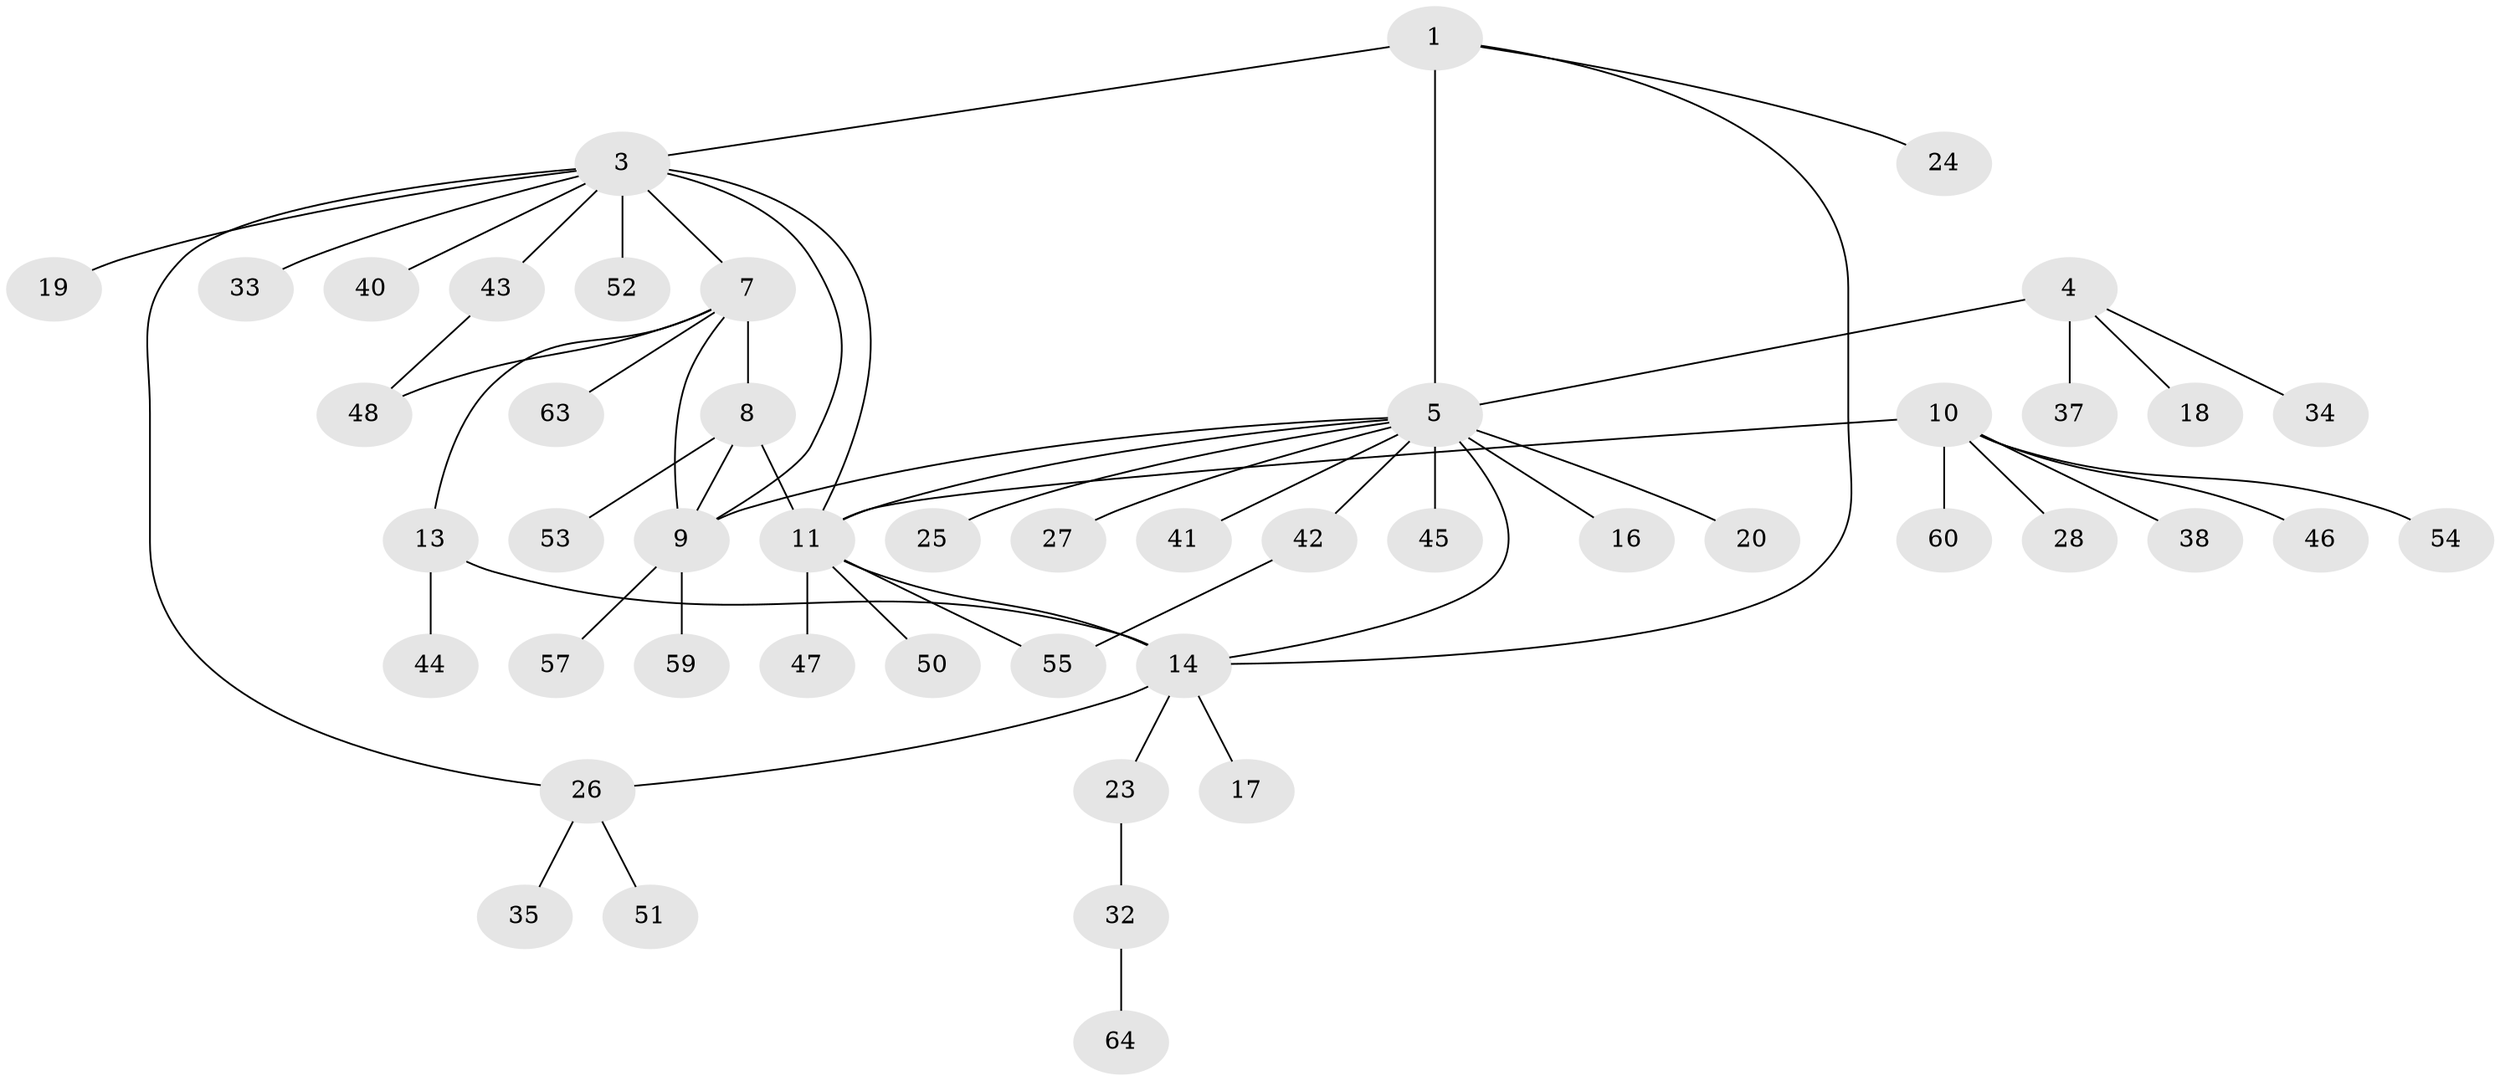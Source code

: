 // original degree distribution, {4: 0.046875, 3: 0.078125, 12: 0.015625, 6: 0.046875, 10: 0.015625, 7: 0.03125, 8: 0.015625, 9: 0.015625, 1: 0.53125, 2: 0.203125}
// Generated by graph-tools (version 1.1) at 2025/11/02/27/25 16:11:30]
// undirected, 48 vertices, 58 edges
graph export_dot {
graph [start="1"]
  node [color=gray90,style=filled];
  1 [super="+2"];
  3 [super="+21"];
  4 [super="+22"];
  5 [super="+6"];
  7 [super="+62"];
  8;
  9 [super="+30"];
  10 [super="+31"];
  11 [super="+12"];
  13 [super="+15"];
  14 [super="+39"];
  16;
  17;
  18;
  19 [super="+36"];
  20;
  23;
  24;
  25;
  26 [super="+29"];
  27;
  28;
  32 [super="+49"];
  33;
  34;
  35;
  37 [super="+61"];
  38;
  40;
  41;
  42;
  43;
  44;
  45 [super="+56"];
  46;
  47 [super="+58"];
  48;
  50;
  51;
  52;
  53;
  54;
  55;
  57;
  59;
  60;
  63;
  64;
  1 -- 3 [weight=2];
  1 -- 14;
  1 -- 24;
  1 -- 5;
  3 -- 9;
  3 -- 11;
  3 -- 19;
  3 -- 33;
  3 -- 40;
  3 -- 43;
  3 -- 52;
  3 -- 26;
  3 -- 7;
  4 -- 5 [weight=2];
  4 -- 18;
  4 -- 34;
  4 -- 37;
  5 -- 9;
  5 -- 16;
  5 -- 20;
  5 -- 25;
  5 -- 27;
  5 -- 41;
  5 -- 42;
  5 -- 45;
  5 -- 14 [weight=2];
  5 -- 11;
  7 -- 8;
  7 -- 9;
  7 -- 13;
  7 -- 48;
  7 -- 63;
  8 -- 9;
  8 -- 11;
  8 -- 53;
  9 -- 57;
  9 -- 59;
  10 -- 11 [weight=2];
  10 -- 28;
  10 -- 38;
  10 -- 46;
  10 -- 54;
  10 -- 60;
  11 -- 47;
  11 -- 50;
  11 -- 55;
  11 -- 14;
  13 -- 14 [weight=2];
  13 -- 44;
  14 -- 17;
  14 -- 23;
  14 -- 26;
  23 -- 32;
  26 -- 35;
  26 -- 51;
  32 -- 64;
  42 -- 55;
  43 -- 48;
}
